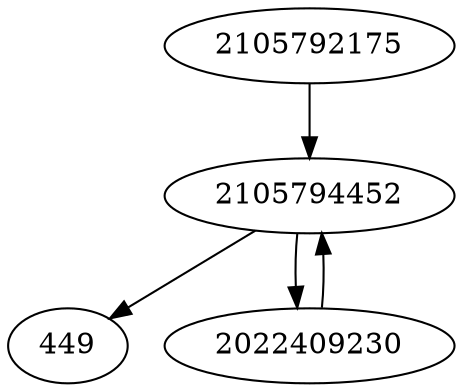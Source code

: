 strict digraph  {
449;
2105794452;
2022409230;
2105792175;
2105794452 -> 2022409230;
2105794452 -> 449;
2022409230 -> 2105794452;
2105792175 -> 2105794452;
}
